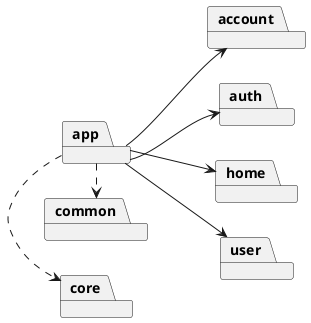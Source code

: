 @startuml "Architecture - Before"

package app

left to right direction

package account
package auth
package home
package user

package core
package common

app --> account
app --> home
app --> user
app --> auth

app .> core
app .> common

@enduml

@startuml "Architecture - After"

package app

left to right direction

package account
package auth
package home
package user

package core
package common

app --> account
app --> home
app --> user

app .> auth
app .> core
app .> common

@enduml
